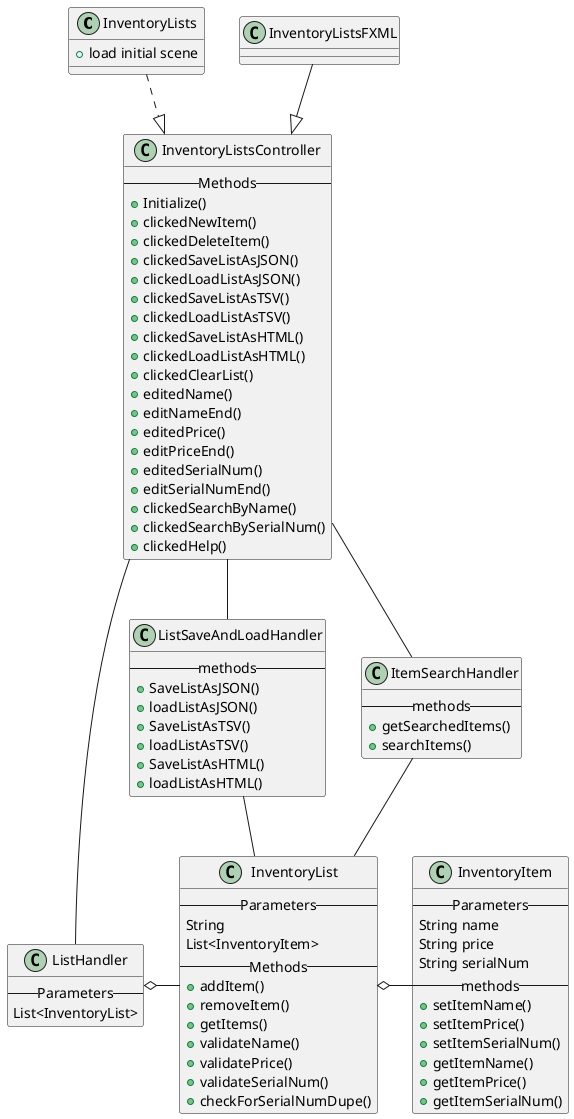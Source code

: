 @startuml
'https://plantuml.com/class-diagram

Class InventoryLists{
+load initial scene
}

Class InventoryListsController{
--Methods--
+Initialize()
+clickedNewItem()
+clickedDeleteItem()
+clickedSaveListAsJSON()
+clickedLoadListAsJSON()
+clickedSaveListAsTSV()
+clickedLoadListAsTSV()
+clickedSaveListAsHTML()
+clickedLoadListAsHTML()
+clickedClearList()
+editedName()
+editNameEnd()
+editedPrice()
+editPriceEnd()
+editedSerialNum()
+editSerialNumEnd()
+clickedSearchByName()
+clickedSearchBySerialNum()
+clickedHelp()
}

Class ListHandler{
--Parameters--
List<InventoryList>
}

Class InventoryList{
--Parameters--
String
List<InventoryItem>
--Methods--
+addItem()
+removeItem()
+getItems()
+validateName()
+validatePrice()
+validateSerialNum()
+checkForSerialNumDupe()
}

Class InventoryItem{
--Parameters--
String name
String price
String serialNum
--methods--
+setItemName()
+setItemPrice()
+setItemSerialNum()
+getItemName()
+getItemPrice()
+getItemSerialNum()
}

Class ListSaveAndLoadHandler{
--methods--
+SaveListAsJSON()
+loadListAsJSON()
+SaveListAsTSV()
+loadListAsTSV()
+SaveListAsHTML()
+loadListAsHTML()
}

Class ItemSearchHandler{
--methods--
+getSearchedItems()
+searchItems()
}

InventoryLists ..|> InventoryListsController
InventoryListsController -- ListHandler
ListHandler o- InventoryList
InventoryList o- InventoryItem
InventoryListsFXML --|> InventoryListsController
ItemSearchHandler -- InventoryList
ListSaveAndLoadHandler -- InventoryList
InventoryListsController -- ItemSearchHandler
InventoryListsController -- ListSaveAndLoadHandler

@enduml